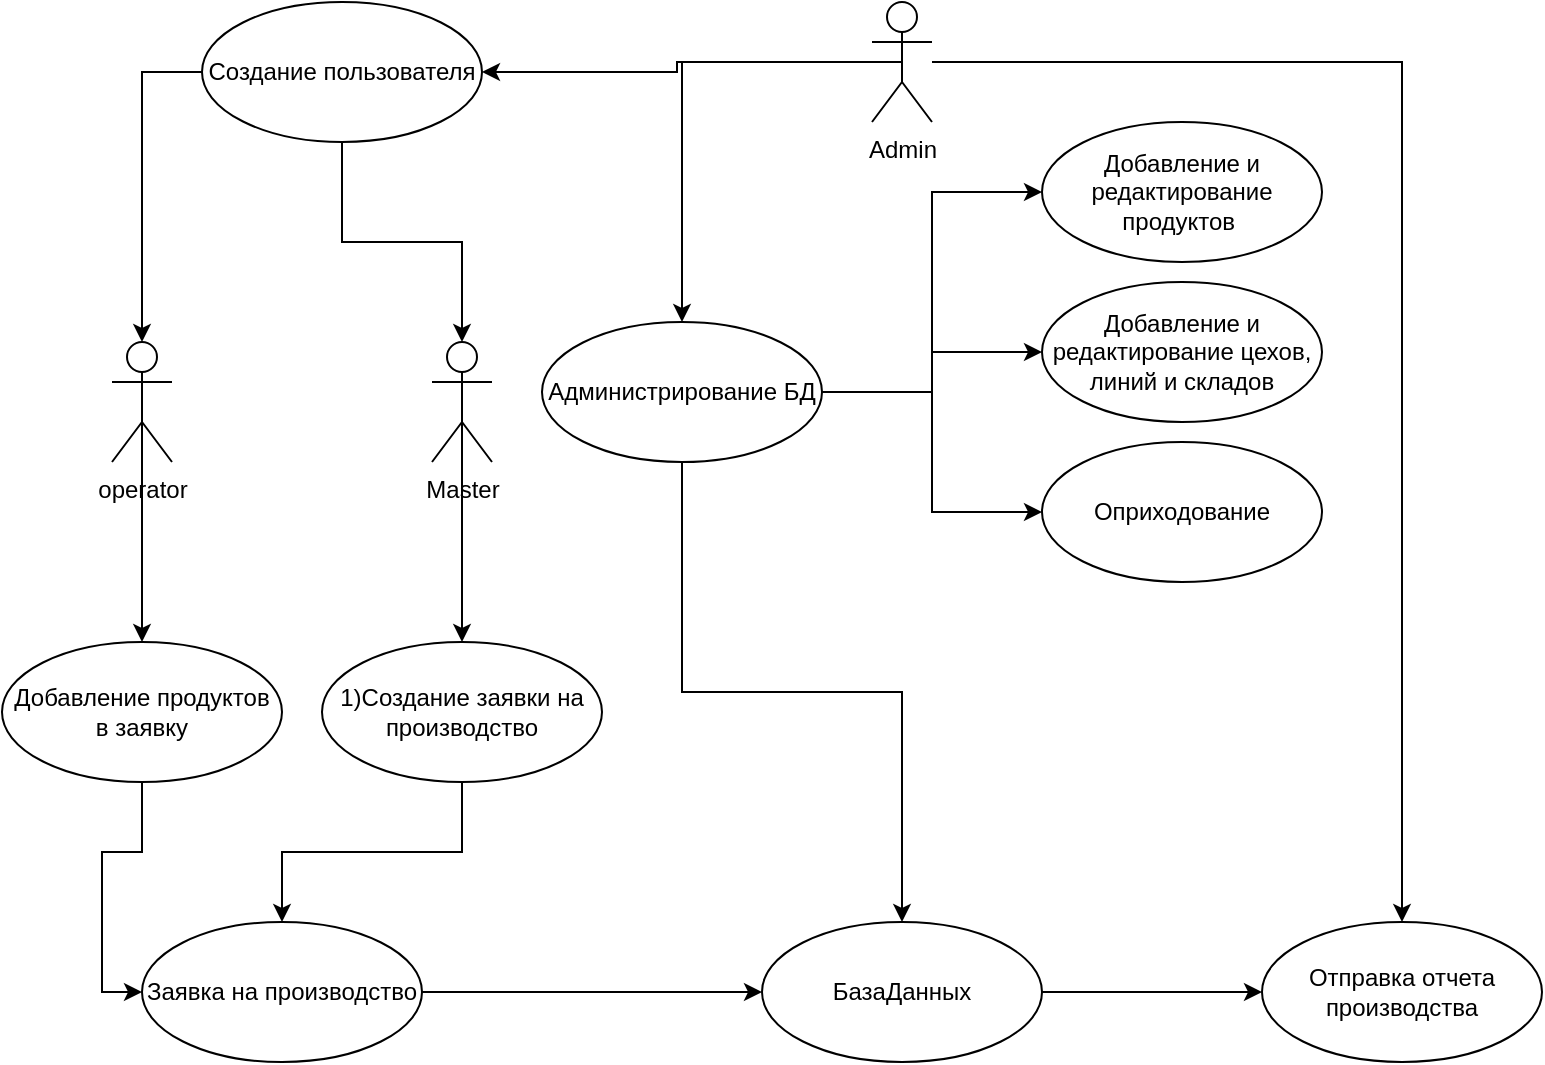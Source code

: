 <mxfile version="20.0.4" type="device"><diagram id="emYDbLrPjbohB9lqFGT7" name="Страница 1"><mxGraphModel dx="1422" dy="737" grid="1" gridSize="10" guides="1" tooltips="1" connect="1" arrows="1" fold="1" page="1" pageScale="1" pageWidth="827" pageHeight="1169" math="0" shadow="0"><root><mxCell id="0"/><mxCell id="1" parent="0"/><mxCell id="bI3-EXUV2vXyM3HCGMKs-10" style="edgeStyle=orthogonalEdgeStyle;rounded=0;orthogonalLoop=1;jettySize=auto;html=1;exitX=0.5;exitY=0.5;exitDx=0;exitDy=0;exitPerimeter=0;entryX=0.5;entryY=0;entryDx=0;entryDy=0;" edge="1" parent="1" source="bI3-EXUV2vXyM3HCGMKs-2" target="bI3-EXUV2vXyM3HCGMKs-9"><mxGeometry relative="1" as="geometry"/></mxCell><mxCell id="bI3-EXUV2vXyM3HCGMKs-2" value="Master" style="shape=umlActor;verticalLabelPosition=bottom;verticalAlign=top;html=1;" vertex="1" parent="1"><mxGeometry x="265" y="250" width="30" height="60" as="geometry"/></mxCell><mxCell id="bI3-EXUV2vXyM3HCGMKs-14" style="edgeStyle=orthogonalEdgeStyle;rounded=0;orthogonalLoop=1;jettySize=auto;html=1;exitX=0.5;exitY=0.5;exitDx=0;exitDy=0;exitPerimeter=0;entryX=1;entryY=0.5;entryDx=0;entryDy=0;" edge="1" parent="1" source="bI3-EXUV2vXyM3HCGMKs-3" target="bI3-EXUV2vXyM3HCGMKs-13"><mxGeometry relative="1" as="geometry"/></mxCell><mxCell id="bI3-EXUV2vXyM3HCGMKs-27" style="edgeStyle=orthogonalEdgeStyle;rounded=0;orthogonalLoop=1;jettySize=auto;html=1;" edge="1" parent="1" source="bI3-EXUV2vXyM3HCGMKs-3" target="bI3-EXUV2vXyM3HCGMKs-25"><mxGeometry relative="1" as="geometry"/></mxCell><mxCell id="bI3-EXUV2vXyM3HCGMKs-28" style="edgeStyle=orthogonalEdgeStyle;rounded=0;orthogonalLoop=1;jettySize=auto;html=1;entryX=0.5;entryY=0;entryDx=0;entryDy=0;" edge="1" parent="1" source="bI3-EXUV2vXyM3HCGMKs-3" target="bI3-EXUV2vXyM3HCGMKs-7"><mxGeometry relative="1" as="geometry"/></mxCell><mxCell id="bI3-EXUV2vXyM3HCGMKs-3" value="Admin" style="shape=umlActor;verticalLabelPosition=bottom;verticalAlign=top;html=1;" vertex="1" parent="1"><mxGeometry x="485" y="80" width="30" height="60" as="geometry"/></mxCell><mxCell id="bI3-EXUV2vXyM3HCGMKs-12" style="edgeStyle=orthogonalEdgeStyle;rounded=0;orthogonalLoop=1;jettySize=auto;html=1;exitX=0.5;exitY=0.5;exitDx=0;exitDy=0;exitPerimeter=0;" edge="1" parent="1" source="bI3-EXUV2vXyM3HCGMKs-5" target="bI3-EXUV2vXyM3HCGMKs-11"><mxGeometry relative="1" as="geometry"/></mxCell><mxCell id="bI3-EXUV2vXyM3HCGMKs-5" value="operator" style="shape=umlActor;verticalLabelPosition=bottom;verticalAlign=top;html=1;" vertex="1" parent="1"><mxGeometry x="105" y="250" width="30" height="60" as="geometry"/></mxCell><mxCell id="bI3-EXUV2vXyM3HCGMKs-23" style="edgeStyle=orthogonalEdgeStyle;rounded=0;orthogonalLoop=1;jettySize=auto;html=1;" edge="1" parent="1" source="bI3-EXUV2vXyM3HCGMKs-7" target="bI3-EXUV2vXyM3HCGMKs-22"><mxGeometry relative="1" as="geometry"/></mxCell><mxCell id="bI3-EXUV2vXyM3HCGMKs-32" style="edgeStyle=orthogonalEdgeStyle;rounded=0;orthogonalLoop=1;jettySize=auto;html=1;entryX=0;entryY=0.5;entryDx=0;entryDy=0;" edge="1" parent="1" source="bI3-EXUV2vXyM3HCGMKs-7" target="bI3-EXUV2vXyM3HCGMKs-29"><mxGeometry relative="1" as="geometry"/></mxCell><mxCell id="bI3-EXUV2vXyM3HCGMKs-33" style="edgeStyle=orthogonalEdgeStyle;rounded=0;orthogonalLoop=1;jettySize=auto;html=1;entryX=0;entryY=0.5;entryDx=0;entryDy=0;" edge="1" parent="1" source="bI3-EXUV2vXyM3HCGMKs-7" target="bI3-EXUV2vXyM3HCGMKs-30"><mxGeometry relative="1" as="geometry"/></mxCell><mxCell id="bI3-EXUV2vXyM3HCGMKs-34" style="edgeStyle=orthogonalEdgeStyle;rounded=0;orthogonalLoop=1;jettySize=auto;html=1;entryX=0;entryY=0.5;entryDx=0;entryDy=0;" edge="1" parent="1" source="bI3-EXUV2vXyM3HCGMKs-7" target="bI3-EXUV2vXyM3HCGMKs-31"><mxGeometry relative="1" as="geometry"/></mxCell><mxCell id="bI3-EXUV2vXyM3HCGMKs-7" value="Администрирование БД" style="ellipse;whiteSpace=wrap;html=1;" vertex="1" parent="1"><mxGeometry x="320" y="240" width="140" height="70" as="geometry"/></mxCell><mxCell id="bI3-EXUV2vXyM3HCGMKs-19" style="edgeStyle=orthogonalEdgeStyle;rounded=0;orthogonalLoop=1;jettySize=auto;html=1;entryX=0.5;entryY=0;entryDx=0;entryDy=0;" edge="1" parent="1" source="bI3-EXUV2vXyM3HCGMKs-9" target="bI3-EXUV2vXyM3HCGMKs-17"><mxGeometry relative="1" as="geometry"/></mxCell><mxCell id="bI3-EXUV2vXyM3HCGMKs-9" value="1)Создание заявки на производство" style="ellipse;whiteSpace=wrap;html=1;" vertex="1" parent="1"><mxGeometry x="210" y="400" width="140" height="70" as="geometry"/></mxCell><mxCell id="bI3-EXUV2vXyM3HCGMKs-18" style="edgeStyle=orthogonalEdgeStyle;rounded=0;orthogonalLoop=1;jettySize=auto;html=1;entryX=0;entryY=0.5;entryDx=0;entryDy=0;" edge="1" parent="1" source="bI3-EXUV2vXyM3HCGMKs-11" target="bI3-EXUV2vXyM3HCGMKs-17"><mxGeometry relative="1" as="geometry"/></mxCell><mxCell id="bI3-EXUV2vXyM3HCGMKs-11" value="Добавление продуктов&lt;br&gt;в заявку" style="ellipse;whiteSpace=wrap;html=1;" vertex="1" parent="1"><mxGeometry x="50" y="400" width="140" height="70" as="geometry"/></mxCell><mxCell id="bI3-EXUV2vXyM3HCGMKs-15" style="edgeStyle=orthogonalEdgeStyle;rounded=0;orthogonalLoop=1;jettySize=auto;html=1;entryX=0.5;entryY=0;entryDx=0;entryDy=0;entryPerimeter=0;exitX=0.5;exitY=1;exitDx=0;exitDy=0;" edge="1" parent="1" source="bI3-EXUV2vXyM3HCGMKs-13" target="bI3-EXUV2vXyM3HCGMKs-2"><mxGeometry relative="1" as="geometry"><mxPoint x="220" y="200" as="sourcePoint"/></mxGeometry></mxCell><mxCell id="bI3-EXUV2vXyM3HCGMKs-16" style="edgeStyle=orthogonalEdgeStyle;rounded=0;orthogonalLoop=1;jettySize=auto;html=1;entryX=0.5;entryY=0;entryDx=0;entryDy=0;entryPerimeter=0;" edge="1" parent="1" source="bI3-EXUV2vXyM3HCGMKs-13" target="bI3-EXUV2vXyM3HCGMKs-5"><mxGeometry relative="1" as="geometry"/></mxCell><mxCell id="bI3-EXUV2vXyM3HCGMKs-13" value="Создание пользователя" style="ellipse;whiteSpace=wrap;html=1;" vertex="1" parent="1"><mxGeometry x="150" y="80" width="140" height="70" as="geometry"/></mxCell><mxCell id="bI3-EXUV2vXyM3HCGMKs-24" style="edgeStyle=orthogonalEdgeStyle;rounded=0;orthogonalLoop=1;jettySize=auto;html=1;" edge="1" parent="1" source="bI3-EXUV2vXyM3HCGMKs-17" target="bI3-EXUV2vXyM3HCGMKs-22"><mxGeometry relative="1" as="geometry"/></mxCell><mxCell id="bI3-EXUV2vXyM3HCGMKs-17" value="Заявка на производство" style="ellipse;whiteSpace=wrap;html=1;" vertex="1" parent="1"><mxGeometry x="120" y="540" width="140" height="70" as="geometry"/></mxCell><mxCell id="bI3-EXUV2vXyM3HCGMKs-26" style="edgeStyle=orthogonalEdgeStyle;rounded=0;orthogonalLoop=1;jettySize=auto;html=1;exitX=1;exitY=0.5;exitDx=0;exitDy=0;entryX=0;entryY=0.5;entryDx=0;entryDy=0;" edge="1" parent="1" source="bI3-EXUV2vXyM3HCGMKs-22" target="bI3-EXUV2vXyM3HCGMKs-25"><mxGeometry relative="1" as="geometry"/></mxCell><mxCell id="bI3-EXUV2vXyM3HCGMKs-22" value="БазаДанных" style="ellipse;whiteSpace=wrap;html=1;" vertex="1" parent="1"><mxGeometry x="430" y="540" width="140" height="70" as="geometry"/></mxCell><mxCell id="bI3-EXUV2vXyM3HCGMKs-25" value="Отправка отчета производства" style="ellipse;whiteSpace=wrap;html=1;" vertex="1" parent="1"><mxGeometry x="680" y="540" width="140" height="70" as="geometry"/></mxCell><mxCell id="bI3-EXUV2vXyM3HCGMKs-29" value="Добавление и редактирование продуктов&amp;nbsp;" style="ellipse;whiteSpace=wrap;html=1;" vertex="1" parent="1"><mxGeometry x="570" y="140" width="140" height="70" as="geometry"/></mxCell><mxCell id="bI3-EXUV2vXyM3HCGMKs-30" value="Добавление и редактирование цехов, линий и складов" style="ellipse;whiteSpace=wrap;html=1;" vertex="1" parent="1"><mxGeometry x="570" y="220" width="140" height="70" as="geometry"/></mxCell><mxCell id="bI3-EXUV2vXyM3HCGMKs-31" value="Оприходование" style="ellipse;whiteSpace=wrap;html=1;" vertex="1" parent="1"><mxGeometry x="570" y="300" width="140" height="70" as="geometry"/></mxCell></root></mxGraphModel></diagram></mxfile>